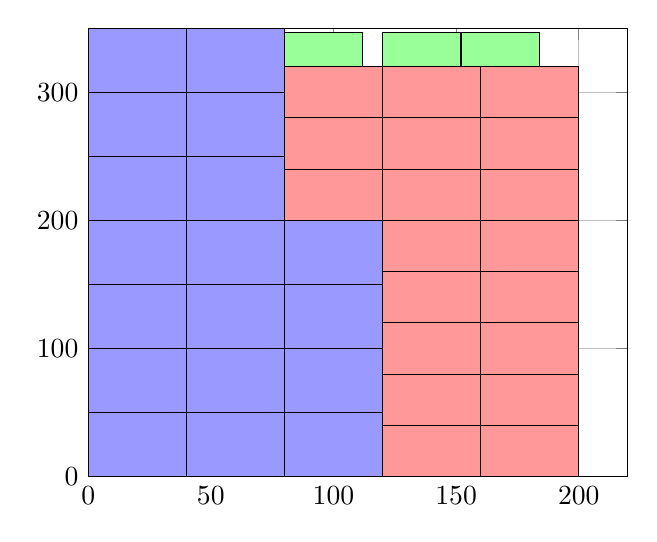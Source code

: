 \begin{tikzpicture}
	\begin{axis}[xmin=0, xmax=220, ymin=0, ymax=350, grid=major]
		\filldraw[draw=black,fill=blue!40] (axis cs:0.0,0.0) rectangle (axis cs:40.0,50.0);
		\filldraw[draw=black,fill=blue!40] (axis cs:0.0,50.0) rectangle (axis cs:40.0,100.0);
		\filldraw[draw=black,fill=blue!40] (axis cs:0.0,100.0) rectangle (axis cs:40.0,150.0);
		\filldraw[draw=black,fill=blue!40] (axis cs:0.0,150.0) rectangle (axis cs:40.0,200.0);
		\filldraw[draw=black,fill=blue!40] (axis cs:0.0,200.0) rectangle (axis cs:40.0,250.0);
		\filldraw[draw=black,fill=blue!40] (axis cs:0.0,250.0) rectangle (axis cs:40.0,300.0);
		\filldraw[draw=black,fill=blue!40] (axis cs:0.0,300.0) rectangle (axis cs:40.0,350.0);
		\filldraw[draw=black,fill=blue!40] (axis cs:40.0,0.0) rectangle (axis cs:80.0,50.0);
		\filldraw[draw=black,fill=blue!40] (axis cs:40.0,50.0) rectangle (axis cs:80.0,100.0);
		\filldraw[draw=black,fill=blue!40] (axis cs:40.0,100.0) rectangle (axis cs:80.0,150.0);
		\filldraw[draw=black,fill=blue!40] (axis cs:40.0,150.0) rectangle (axis cs:80.0,200.0);
		\filldraw[draw=black,fill=blue!40] (axis cs:40.0,200.0) rectangle (axis cs:80.0,250.0);
		\filldraw[draw=black,fill=blue!40] (axis cs:40.0,250.0) rectangle (axis cs:80.0,300.0);
		\filldraw[draw=black,fill=blue!40] (axis cs:40.0,300.0) rectangle (axis cs:80.0,350.0);
		\filldraw[draw=black,fill=blue!40] (axis cs:80,0) rectangle (axis cs:120,50);
		\filldraw[draw=black,fill=blue!40] (axis cs:80,50) rectangle (axis cs:120,100);
		\filldraw[draw=black,fill=blue!40] (axis cs:80,100) rectangle (axis cs:120,150);
		\filldraw[draw=black,fill=blue!40] (axis cs:80,150) rectangle (axis cs:120,200);
		\filldraw[draw=black,fill=red!40] (axis cs:80.0,200.0) rectangle (axis cs:120.0,240.0);
		\filldraw[draw=black,fill=red!40] (axis cs:80.0,240.0) rectangle (axis cs:120.0,280.0);
		\filldraw[draw=black,fill=red!40] (axis cs:80.0,280.0) rectangle (axis cs:120.0,320.0);
		\filldraw[draw=black,fill=red!40] (axis cs:120.0,0.0) rectangle (axis cs:160.0,40.0);
		\filldraw[draw=black,fill=red!40] (axis cs:120.0,40.0) rectangle (axis cs:160.0,80.0);
		\filldraw[draw=black,fill=red!40] (axis cs:120.0,80.0) rectangle (axis cs:160.0,120.0);
		\filldraw[draw=black,fill=red!40] (axis cs:120.0,120.0) rectangle (axis cs:160.0,160.0);
		\filldraw[draw=black,fill=red!40] (axis cs:120.0,160.0) rectangle (axis cs:160.0,200.0);
		\filldraw[draw=black,fill=red!40] (axis cs:120.0,200.0) rectangle (axis cs:160.0,240.0);
		\filldraw[draw=black,fill=red!40] (axis cs:120.0,240.0) rectangle (axis cs:160.0,280.0);
		\filldraw[draw=black,fill=red!40] (axis cs:120.0,280.0) rectangle (axis cs:160.0,320.0);
		\filldraw[draw=black,fill=red!40] (axis cs:160.0,0.0) rectangle (axis cs:200.0,40.0);
		\filldraw[draw=black,fill=red!40] (axis cs:160.0,40.0) rectangle (axis cs:200.0,80.0);
		\filldraw[draw=black,fill=red!40] (axis cs:160.0,80.0) rectangle (axis cs:200.0,120.0);
		\filldraw[draw=black,fill=red!40] (axis cs:160.0,120.0) rectangle (axis cs:200.0,160.0);
		\filldraw[draw=black,fill=red!40] (axis cs:160.0,160.0) rectangle (axis cs:200.0,200.0);
		\filldraw[draw=black,fill=red!40] (axis cs:160.0,200.0) rectangle (axis cs:200.0,240.0);
		\filldraw[draw=black,fill=red!40] (axis cs:160.0,240.0) rectangle (axis cs:200.0,280.0);
		\filldraw[draw=black,fill=red!40] (axis cs:160.0,280.0) rectangle (axis cs:200.0,320.0);
		\filldraw[draw=black,fill=green!40] (axis cs:80.0,320.0) rectangle (axis cs:112.0,347.0);
		\filldraw[draw=black,fill=green!40] (axis cs:120.0,320.0) rectangle (axis cs:152.0,347.0);
		\filldraw[draw=black,fill=green!40] (axis cs:152.0,320.0) rectangle (axis cs:184.0,347.0);
	\end{axis}
\end{tikzpicture}